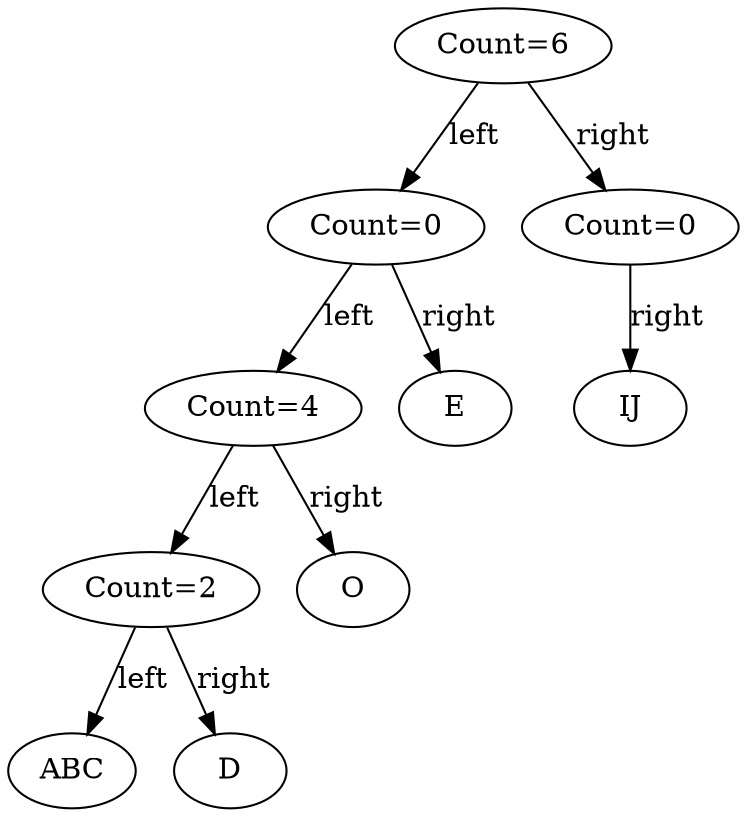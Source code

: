 digraph Rope {
node0x560df4d509d0 [label="Count=6"];
node0x560df4d509d0 -> node0x560df4d509a0 [label="left"];
node0x560df4d509a0 [label="Count=0"];
node0x560df4d509a0 -> node0x560df4d50970 [label="left"];
node0x560df4d50970 [label="Count=4"];
node0x560df4d50970 -> node0x560df4d502d0 [label="left"];
node0x560df4d502d0 [label="Count=2"];
node0x560df4d502d0 -> node0x560df4d50300 [label="left"];
node0x560df4d50300 [label="ABC"];
node0x560df4d502d0 -> node0x560df4d508d0 [label="right"];
node0x560df4d508d0 [label="D"];
node0x560df4d50970 -> node0x560df4d50880 [label="right"];
node0x560df4d50880 [label="O"];
node0x560df4d509a0 -> node0x560df4d50920 [label="right"];
node0x560df4d50920 [label="E"];
node0x560df4d509d0 -> node0x560df4d503a0 [label="right"];
node0x560df4d503a0 [label="Count=0"];
node0x560df4d503a0 -> node0x560df4d50420 [label="right"];
node0x560df4d50420 [label="IJ"];
}

